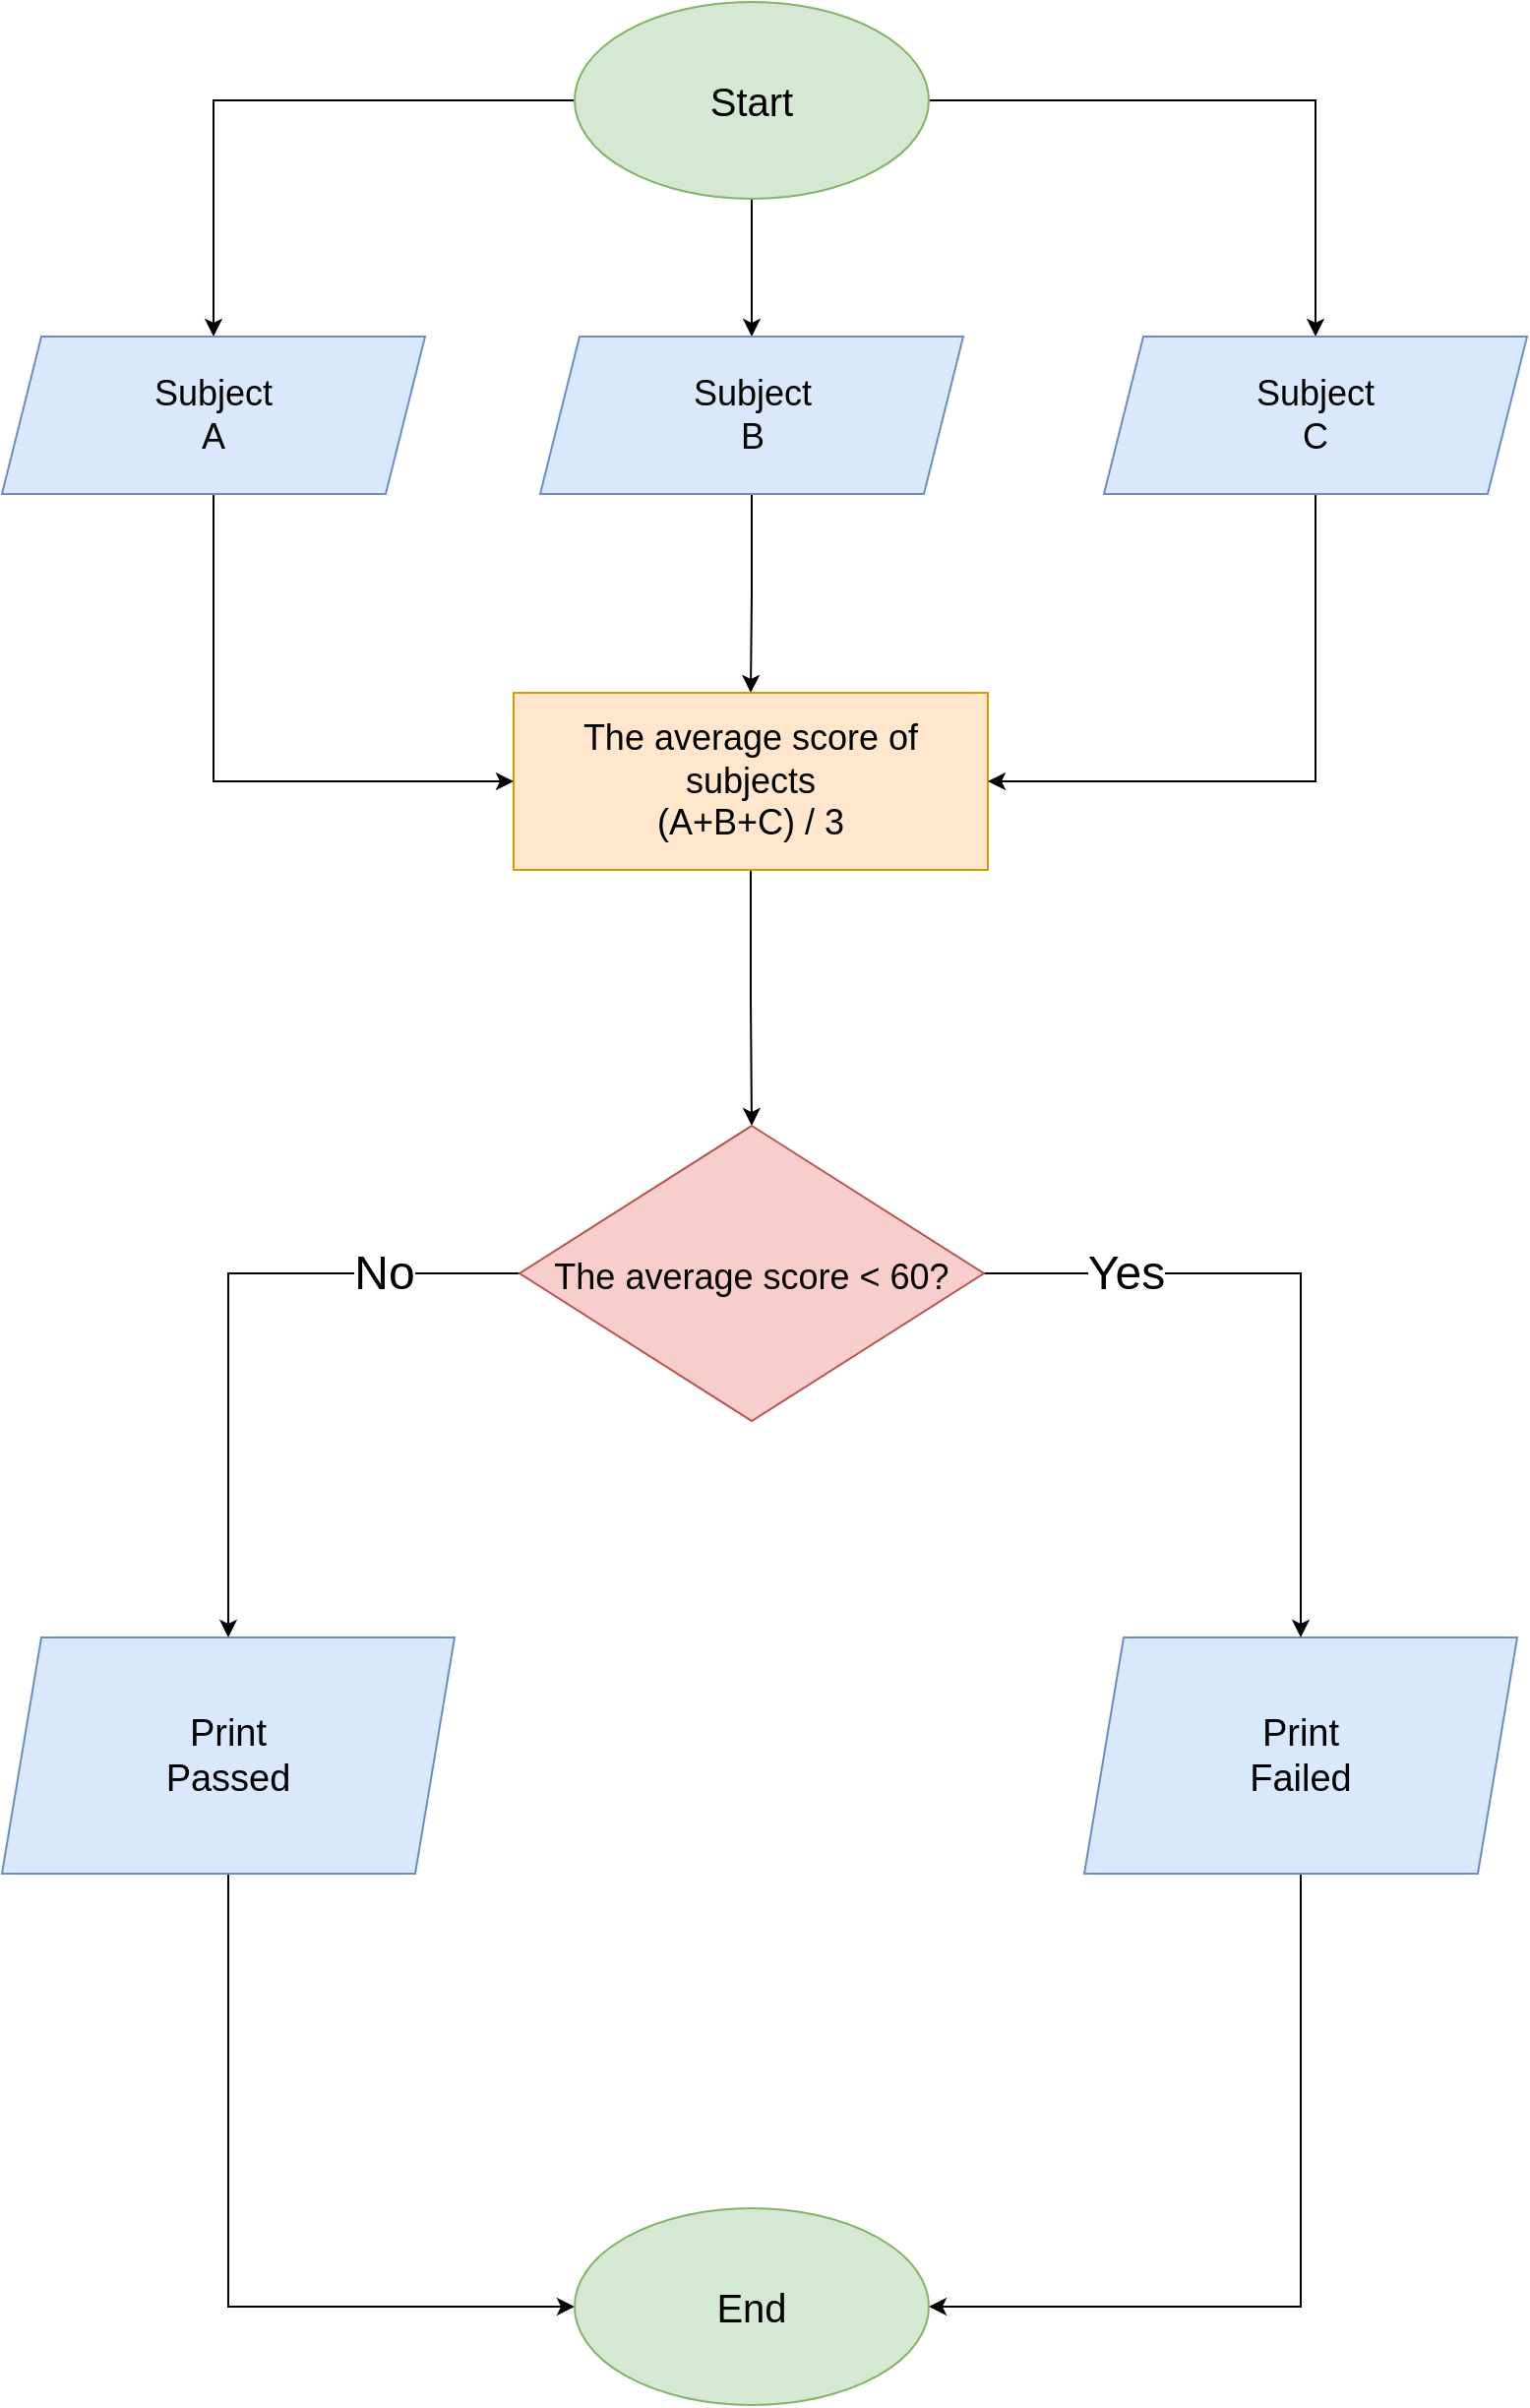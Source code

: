 <mxfile version="20.7.4" type="device"><diagram id="lZyoGwqFprnmbg6uPE6t" name="Page-1"><mxGraphModel dx="1134" dy="517" grid="1" gridSize="10" guides="1" tooltips="1" connect="1" arrows="1" fold="1" page="1" pageScale="1" pageWidth="827" pageHeight="1169" math="0" shadow="0"><root><mxCell id="0"/><mxCell id="1" parent="0"/><mxCell id="LLkwjnT0RacN9kSYhSoi-2" style="edgeStyle=orthogonalEdgeStyle;rounded=0;orthogonalLoop=1;jettySize=auto;html=1;entryX=0.5;entryY=0;entryDx=0;entryDy=0;" edge="1" parent="1" source="LLkwjnT0RacN9kSYhSoi-1" target="LLkwjnT0RacN9kSYhSoi-3"><mxGeometry relative="1" as="geometry"><mxPoint x="401" y="219" as="targetPoint"/></mxGeometry></mxCell><mxCell id="LLkwjnT0RacN9kSYhSoi-23" style="edgeStyle=orthogonalEdgeStyle;rounded=0;orthogonalLoop=1;jettySize=auto;html=1;entryX=0.5;entryY=0;entryDx=0;entryDy=0;fontSize=18;" edge="1" parent="1" source="LLkwjnT0RacN9kSYhSoi-1" target="LLkwjnT0RacN9kSYhSoi-21"><mxGeometry relative="1" as="geometry"/></mxCell><mxCell id="LLkwjnT0RacN9kSYhSoi-24" style="edgeStyle=orthogonalEdgeStyle;rounded=0;orthogonalLoop=1;jettySize=auto;html=1;entryX=0.5;entryY=0;entryDx=0;entryDy=0;fontSize=18;" edge="1" parent="1" source="LLkwjnT0RacN9kSYhSoi-1" target="LLkwjnT0RacN9kSYhSoi-22"><mxGeometry relative="1" as="geometry"/></mxCell><mxCell id="LLkwjnT0RacN9kSYhSoi-1" value="&lt;font style=&quot;font-size: 20px;&quot;&gt;Start&lt;/font&gt;" style="ellipse;whiteSpace=wrap;html=1;fillColor=#d5e8d4;strokeColor=#82b366;" vertex="1" parent="1"><mxGeometry x="311" y="39" width="180" height="100" as="geometry"/></mxCell><mxCell id="LLkwjnT0RacN9kSYhSoi-4" style="edgeStyle=orthogonalEdgeStyle;rounded=0;orthogonalLoop=1;jettySize=auto;html=1;entryX=0.5;entryY=0;entryDx=0;entryDy=0;" edge="1" parent="1" source="LLkwjnT0RacN9kSYhSoi-3" target="LLkwjnT0RacN9kSYhSoi-18"><mxGeometry relative="1" as="geometry"><mxPoint x="401" y="379" as="targetPoint"/></mxGeometry></mxCell><mxCell id="LLkwjnT0RacN9kSYhSoi-3" value="&lt;font style=&quot;font-size: 18px;&quot;&gt;Subject&lt;br style=&quot;border-color: var(--border-color);&quot;&gt;B&lt;br&gt;&lt;/font&gt;" style="shape=parallelogram;perimeter=parallelogramPerimeter;whiteSpace=wrap;html=1;fixedSize=1;fillColor=#dae8fc;strokeColor=#6c8ebf;" vertex="1" parent="1"><mxGeometry x="293.5" y="209" width="215" height="80" as="geometry"/></mxCell><mxCell id="LLkwjnT0RacN9kSYhSoi-40" style="edgeStyle=orthogonalEdgeStyle;rounded=0;orthogonalLoop=1;jettySize=auto;html=1;entryX=0;entryY=0.5;entryDx=0;entryDy=0;fontSize=24;exitX=0.5;exitY=1;exitDx=0;exitDy=0;" edge="1" parent="1" source="LLkwjnT0RacN9kSYhSoi-6" target="LLkwjnT0RacN9kSYhSoi-39"><mxGeometry relative="1" as="geometry"/></mxCell><mxCell id="LLkwjnT0RacN9kSYhSoi-6" value="&lt;font style=&quot;font-size: 19px;&quot;&gt;Print &lt;br&gt;Passed&lt;br&gt;&lt;/font&gt;" style="shape=parallelogram;perimeter=parallelogramPerimeter;whiteSpace=wrap;html=1;fixedSize=1;fillColor=#dae8fc;strokeColor=#6c8ebf;" vertex="1" parent="1"><mxGeometry x="20" y="870" width="230" height="120" as="geometry"/></mxCell><mxCell id="LLkwjnT0RacN9kSYhSoi-41" style="edgeStyle=orthogonalEdgeStyle;rounded=0;orthogonalLoop=1;jettySize=auto;html=1;entryX=1;entryY=0.5;entryDx=0;entryDy=0;fontSize=24;exitX=0.5;exitY=1;exitDx=0;exitDy=0;" edge="1" parent="1" source="LLkwjnT0RacN9kSYhSoi-7" target="LLkwjnT0RacN9kSYhSoi-39"><mxGeometry relative="1" as="geometry"/></mxCell><mxCell id="LLkwjnT0RacN9kSYhSoi-7" value="&lt;font style=&quot;font-size: 19px;&quot;&gt;Print&lt;br&gt;Failed&lt;br&gt;&lt;/font&gt;" style="shape=parallelogram;perimeter=parallelogramPerimeter;whiteSpace=wrap;html=1;fixedSize=1;fillColor=#dae8fc;strokeColor=#6c8ebf;" vertex="1" parent="1"><mxGeometry x="570" y="870" width="220" height="120" as="geometry"/></mxCell><mxCell id="LLkwjnT0RacN9kSYhSoi-30" style="edgeStyle=orthogonalEdgeStyle;rounded=0;orthogonalLoop=1;jettySize=auto;html=1;fontSize=24;" edge="1" parent="1" source="LLkwjnT0RacN9kSYhSoi-18" target="LLkwjnT0RacN9kSYhSoi-29"><mxGeometry relative="1" as="geometry"/></mxCell><mxCell id="LLkwjnT0RacN9kSYhSoi-18" value="The average score of subjects&lt;br&gt;(A+B+C) / 3" style="rounded=0;whiteSpace=wrap;html=1;fontSize=18;fillColor=#ffe6cc;strokeColor=#d79b00;" vertex="1" parent="1"><mxGeometry x="280" y="390" width="241" height="90" as="geometry"/></mxCell><mxCell id="LLkwjnT0RacN9kSYhSoi-27" style="edgeStyle=orthogonalEdgeStyle;rounded=0;orthogonalLoop=1;jettySize=auto;html=1;entryX=0;entryY=0.5;entryDx=0;entryDy=0;fontSize=18;exitX=0.5;exitY=1;exitDx=0;exitDy=0;" edge="1" parent="1" source="LLkwjnT0RacN9kSYhSoi-21" target="LLkwjnT0RacN9kSYhSoi-18"><mxGeometry relative="1" as="geometry"/></mxCell><mxCell id="LLkwjnT0RacN9kSYhSoi-21" value="&lt;font style=&quot;font-size: 18px;&quot;&gt;Subject&lt;br style=&quot;border-color: var(--border-color);&quot;&gt;A&lt;br&gt;&lt;/font&gt;" style="shape=parallelogram;perimeter=parallelogramPerimeter;whiteSpace=wrap;html=1;fixedSize=1;fillColor=#dae8fc;strokeColor=#6c8ebf;" vertex="1" parent="1"><mxGeometry x="20" y="209" width="215" height="80" as="geometry"/></mxCell><mxCell id="LLkwjnT0RacN9kSYhSoi-26" style="edgeStyle=orthogonalEdgeStyle;rounded=0;orthogonalLoop=1;jettySize=auto;html=1;entryX=1;entryY=0.5;entryDx=0;entryDy=0;fontSize=18;exitX=0.5;exitY=1;exitDx=0;exitDy=0;" edge="1" parent="1" source="LLkwjnT0RacN9kSYhSoi-22" target="LLkwjnT0RacN9kSYhSoi-18"><mxGeometry relative="1" as="geometry"/></mxCell><mxCell id="LLkwjnT0RacN9kSYhSoi-22" value="&lt;font style=&quot;font-size: 18px;&quot;&gt;Subject&lt;br&gt;C&lt;br&gt;&lt;/font&gt;" style="shape=parallelogram;perimeter=parallelogramPerimeter;whiteSpace=wrap;html=1;fixedSize=1;fillColor=#dae8fc;strokeColor=#6c8ebf;" vertex="1" parent="1"><mxGeometry x="580" y="209" width="215" height="80" as="geometry"/></mxCell><mxCell id="LLkwjnT0RacN9kSYhSoi-31" style="edgeStyle=orthogonalEdgeStyle;rounded=0;orthogonalLoop=1;jettySize=auto;html=1;entryX=0.5;entryY=0;entryDx=0;entryDy=0;fontSize=24;" edge="1" parent="1" source="LLkwjnT0RacN9kSYhSoi-29" target="LLkwjnT0RacN9kSYhSoi-6"><mxGeometry relative="1" as="geometry"/></mxCell><mxCell id="LLkwjnT0RacN9kSYhSoi-37" value="No" style="edgeLabel;html=1;align=center;verticalAlign=middle;resizable=0;points=[];fontSize=24;" vertex="1" connectable="0" parent="LLkwjnT0RacN9kSYhSoi-31"><mxGeometry x="-0.59" relative="1" as="geometry"><mxPoint x="-1" as="offset"/></mxGeometry></mxCell><mxCell id="LLkwjnT0RacN9kSYhSoi-32" style="edgeStyle=orthogonalEdgeStyle;rounded=0;orthogonalLoop=1;jettySize=auto;html=1;entryX=0.5;entryY=0;entryDx=0;entryDy=0;fontSize=24;" edge="1" parent="1" source="LLkwjnT0RacN9kSYhSoi-29" target="LLkwjnT0RacN9kSYhSoi-7"><mxGeometry relative="1" as="geometry"/></mxCell><mxCell id="LLkwjnT0RacN9kSYhSoi-35" value="Yes" style="edgeLabel;html=1;align=center;verticalAlign=middle;resizable=0;points=[];fontSize=24;" vertex="1" connectable="0" parent="LLkwjnT0RacN9kSYhSoi-32"><mxGeometry x="-0.598" y="-2" relative="1" as="geometry"><mxPoint x="2" y="-2" as="offset"/></mxGeometry></mxCell><mxCell id="LLkwjnT0RacN9kSYhSoi-29" value="&lt;span style=&quot;font-size: 18px;&quot;&gt;The average score &amp;lt; 60?&lt;/span&gt;" style="rhombus;whiteSpace=wrap;html=1;fontSize=24;fillColor=#f8cecc;strokeColor=#b85450;" vertex="1" parent="1"><mxGeometry x="283" y="610" width="236" height="150" as="geometry"/></mxCell><mxCell id="LLkwjnT0RacN9kSYhSoi-39" value="&lt;font style=&quot;font-size: 20px;&quot;&gt;End&lt;/font&gt;" style="ellipse;whiteSpace=wrap;html=1;fillColor=#d5e8d4;strokeColor=#82b366;" vertex="1" parent="1"><mxGeometry x="311" y="1160" width="180" height="100" as="geometry"/></mxCell></root></mxGraphModel></diagram></mxfile>